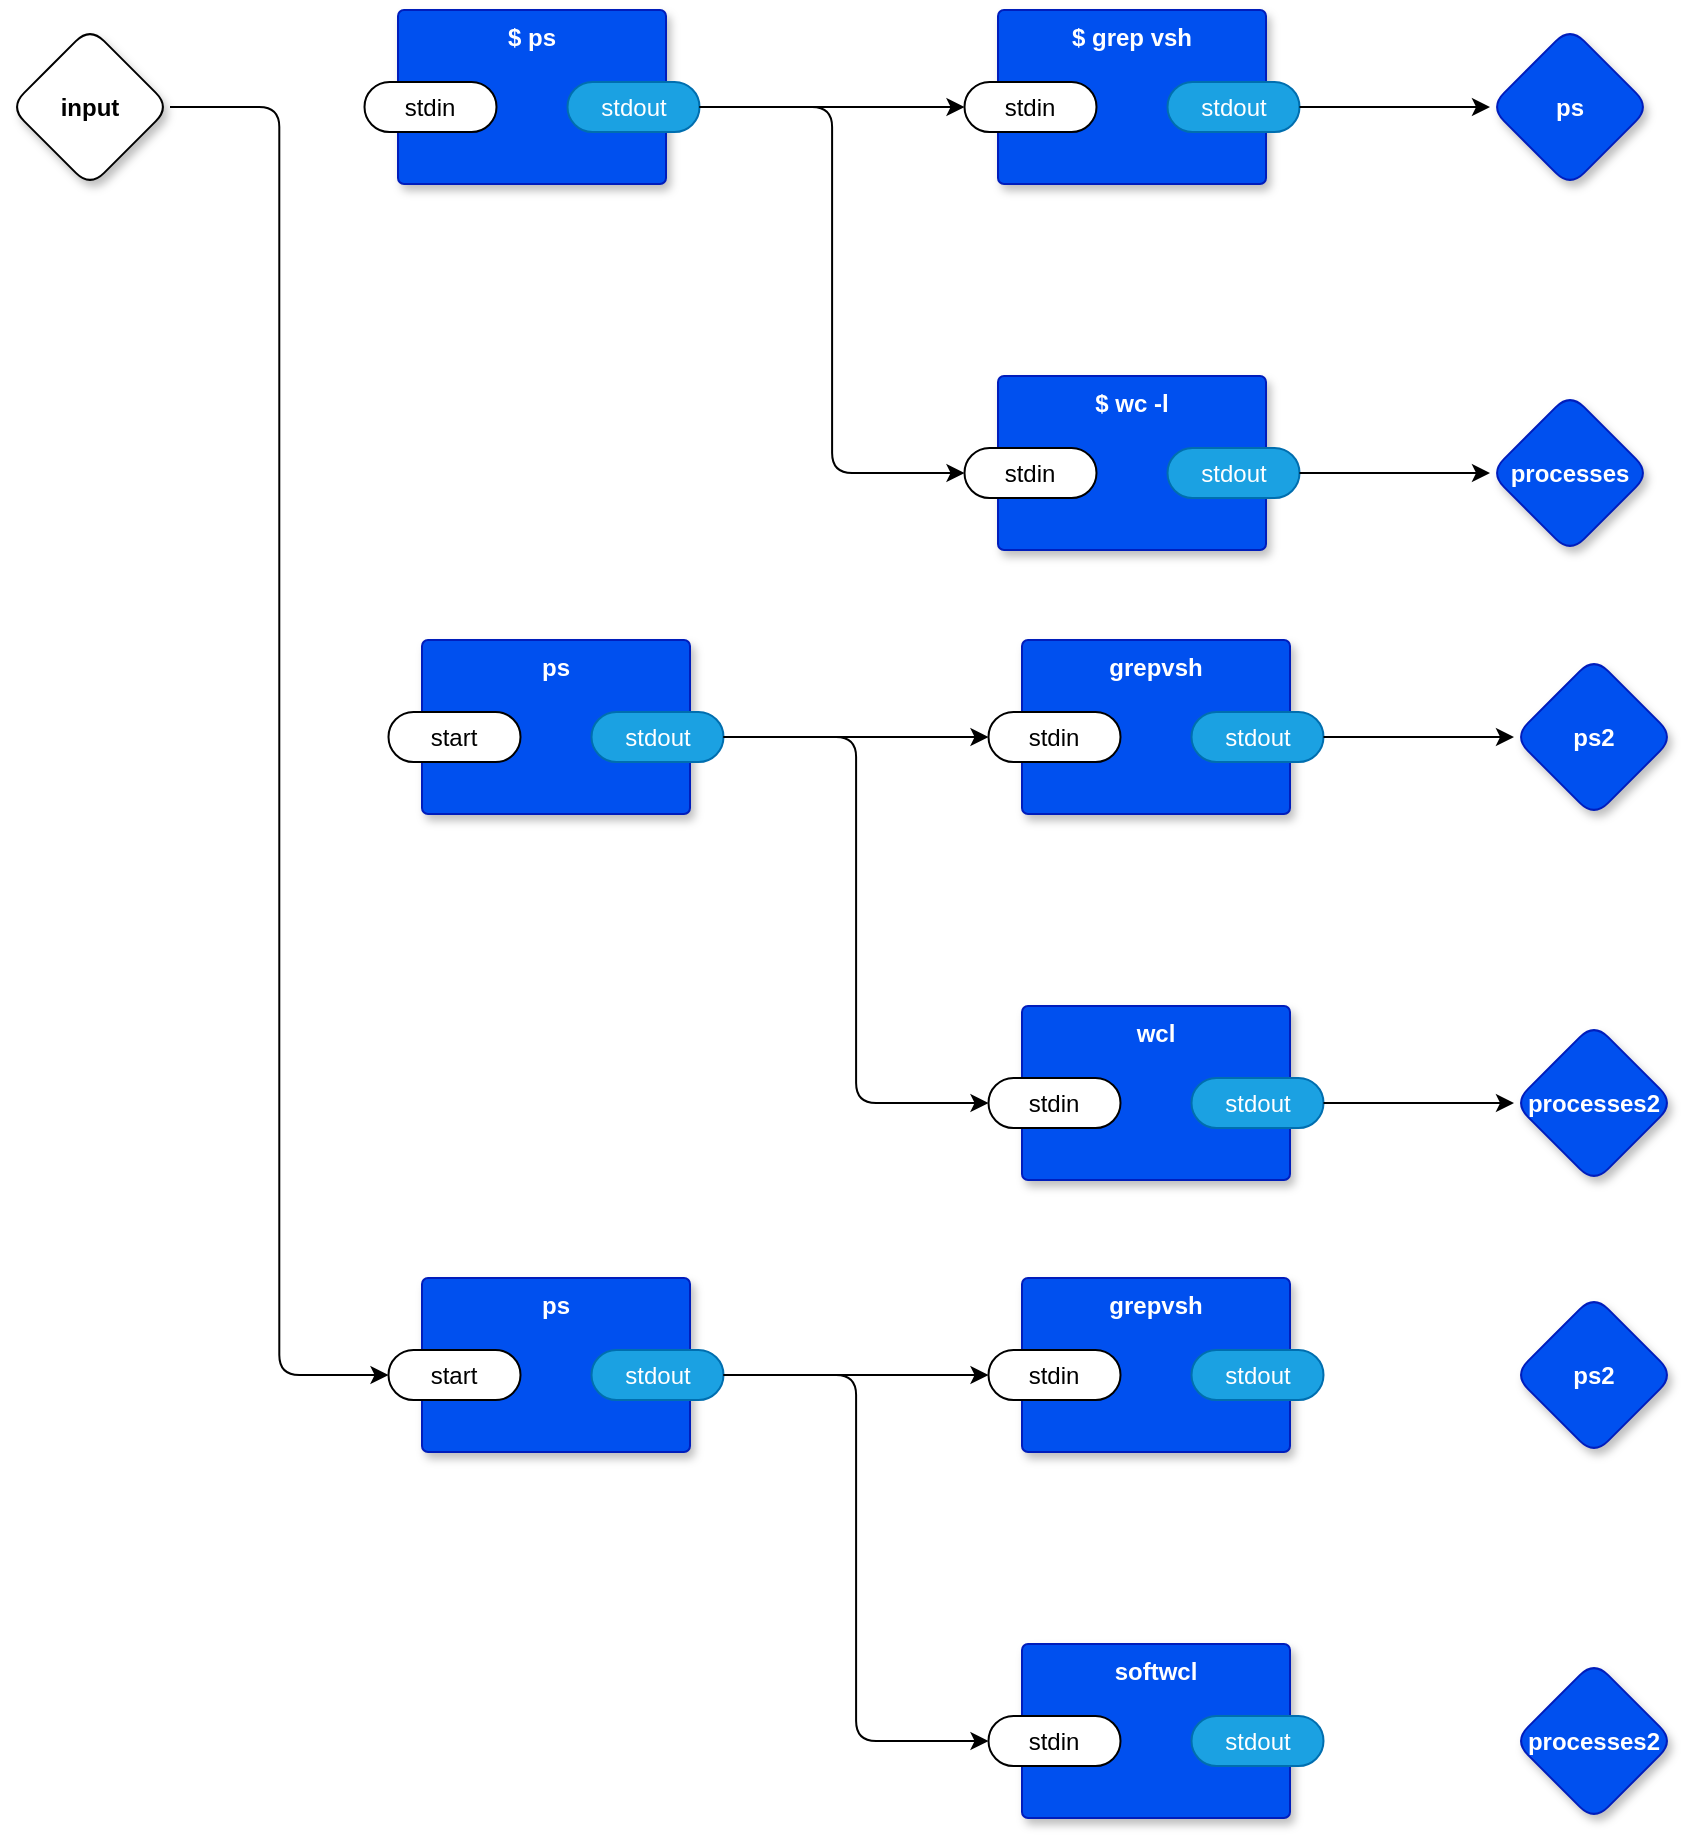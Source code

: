 <mxfile compressed="false" version="21.6.5" type="device" pages="5">
  <diagram name="main" id="rouPT9Cqq-OwMpKOoevE">
    <mxGraphModel dx="1023" dy="1012" grid="0" gridSize="10" guides="1" tooltips="1" connect="1" arrows="1" fold="1" page="0" pageScale="1" pageWidth="1100" pageHeight="850" math="0" shadow="0">
      <root>
        <mxCell id="0" />
        <mxCell id="1" parent="0" />
        <mxCell id="IZ-H49P0cHlqEhYKXDPi-16" style="edgeStyle=orthogonalEdgeStyle;rounded=1;orthogonalLoop=1;jettySize=auto;html=1;entryX=0;entryY=0.5;entryDx=0;entryDy=0;entryPerimeter=0;" parent="1" source="ztLQy-kmBZNhy9KoKJPl-1" target="IZ-H49P0cHlqEhYKXDPi-3" edge="1">
          <mxGeometry relative="1" as="geometry" />
        </mxCell>
        <mxCell id="ztLQy-kmBZNhy9KoKJPl-1" value="input" style="rhombus;whiteSpace=wrap;html=1;rounded=1;fontStyle=1;glass=0;sketch=0;fontSize=12;points=[[0,0.5,0,0,0],[0.5,0,0,0,0],[0.5,1,0,0,0],[1,0.5,0,0,0]];shadow=1;" parent="1" vertex="1">
          <mxGeometry x="9" y="-32.5" width="80" height="80" as="geometry" />
        </mxCell>
        <mxCell id="ztLQy-kmBZNhy9KoKJPl-2" value="ps" style="rhombus;whiteSpace=wrap;html=1;rounded=1;fillColor=#0050ef;fontColor=#ffffff;strokeColor=#001DBC;fontStyle=1;glass=0;sketch=0;fontSize=12;points=[[0,0.5,0,0,0],[0.5,0,0,0,0],[0.5,1,0,0,0],[1,0.5,0,0,0]];shadow=1;" parent="1" vertex="1">
          <mxGeometry x="749" y="-32.5" width="80" height="80" as="geometry" />
        </mxCell>
        <mxCell id="ztLQy-kmBZNhy9KoKJPl-20" value="$ ps" style="rounded=1;whiteSpace=wrap;html=1;sketch=0;container=1;recursiveResize=0;verticalAlign=top;arcSize=6;fontStyle=1;autosize=0;points=[];absoluteArcSize=1;shadow=1;strokeColor=#001DBC;fillColor=#0050ef;fontColor=#ffffff;connectable=0;" parent="1" vertex="1">
          <mxGeometry x="203" y="-41" width="134" height="87" as="geometry">
            <mxRectangle x="-98" y="-1230" width="99" height="26" as="alternateBounds" />
          </mxGeometry>
        </mxCell>
        <mxCell id="ztLQy-kmBZNhy9KoKJPl-21" value="stdin" style="rounded=1;whiteSpace=wrap;html=1;sketch=0;points=[[0,0.5,0,0,0],[1,0.5,0,0,0]];arcSize=50;" parent="ztLQy-kmBZNhy9KoKJPl-20" vertex="1">
          <mxGeometry x="-16.75" y="36" width="66" height="25" as="geometry" />
        </mxCell>
        <mxCell id="ztLQy-kmBZNhy9KoKJPl-22" value="stdout" style="rounded=1;whiteSpace=wrap;html=1;sketch=0;points=[[0,0.5,0,0,0],[1,0.5,0,0,0]];fillColor=#1ba1e2;fontColor=#ffffff;strokeColor=#006EAF;arcSize=50;" parent="ztLQy-kmBZNhy9KoKJPl-20" vertex="1">
          <mxGeometry x="84.75" y="36" width="66" height="25" as="geometry" />
        </mxCell>
        <mxCell id="ztLQy-kmBZNhy9KoKJPl-34" value="$ grep vsh" style="rounded=1;whiteSpace=wrap;html=1;sketch=0;container=1;recursiveResize=0;verticalAlign=top;arcSize=6;fontStyle=1;autosize=0;points=[];absoluteArcSize=1;shadow=1;strokeColor=#001DBC;fillColor=#0050ef;fontColor=#ffffff;connectable=0;" parent="1" vertex="1">
          <mxGeometry x="503" y="-41" width="134" height="87" as="geometry">
            <mxRectangle x="-98" y="-1230" width="99" height="26" as="alternateBounds" />
          </mxGeometry>
        </mxCell>
        <mxCell id="ztLQy-kmBZNhy9KoKJPl-35" value="stdin" style="rounded=1;whiteSpace=wrap;html=1;sketch=0;points=[[0,0.5,0,0,0],[1,0.5,0,0,0]];arcSize=50;" parent="ztLQy-kmBZNhy9KoKJPl-34" vertex="1">
          <mxGeometry x="-16.75" y="36" width="66" height="25" as="geometry" />
        </mxCell>
        <mxCell id="ztLQy-kmBZNhy9KoKJPl-36" value="stdout" style="rounded=1;whiteSpace=wrap;html=1;sketch=0;points=[[0,0.5,0,0,0],[1,0.5,0,0,0]];fillColor=#1ba1e2;fontColor=#ffffff;strokeColor=#006EAF;arcSize=50;" parent="ztLQy-kmBZNhy9KoKJPl-34" vertex="1">
          <mxGeometry x="84.75" y="36" width="66" height="25" as="geometry" />
        </mxCell>
        <mxCell id="ztLQy-kmBZNhy9KoKJPl-37" style="edgeStyle=orthogonalEdgeStyle;rounded=1;orthogonalLoop=1;jettySize=auto;html=1;exitX=1;exitY=0.5;exitDx=0;exitDy=0;exitPerimeter=0;entryX=0;entryY=0.5;entryDx=0;entryDy=0;entryPerimeter=0;" parent="1" source="ztLQy-kmBZNhy9KoKJPl-22" target="ztLQy-kmBZNhy9KoKJPl-35" edge="1">
          <mxGeometry relative="1" as="geometry" />
        </mxCell>
        <mxCell id="ztLQy-kmBZNhy9KoKJPl-38" style="edgeStyle=orthogonalEdgeStyle;rounded=1;orthogonalLoop=1;jettySize=auto;html=1;exitX=1;exitY=0.5;exitDx=0;exitDy=0;exitPerimeter=0;entryX=0;entryY=0.5;entryDx=0;entryDy=0;entryPerimeter=0;" parent="1" source="ztLQy-kmBZNhy9KoKJPl-36" target="ztLQy-kmBZNhy9KoKJPl-2" edge="1">
          <mxGeometry relative="1" as="geometry" />
        </mxCell>
        <mxCell id="ztLQy-kmBZNhy9KoKJPl-39" value="$ wc -l" style="rounded=1;whiteSpace=wrap;html=1;sketch=0;container=1;recursiveResize=0;verticalAlign=top;arcSize=6;fontStyle=1;autosize=0;points=[];absoluteArcSize=1;shadow=1;strokeColor=#001DBC;fillColor=#0050ef;fontColor=#ffffff;connectable=0;" parent="1" vertex="1">
          <mxGeometry x="503" y="142" width="134" height="87" as="geometry">
            <mxRectangle x="-98" y="-1230" width="99" height="26" as="alternateBounds" />
          </mxGeometry>
        </mxCell>
        <mxCell id="ztLQy-kmBZNhy9KoKJPl-40" value="stdin" style="rounded=1;whiteSpace=wrap;html=1;sketch=0;points=[[0,0.5,0,0,0],[1,0.5,0,0,0]];arcSize=50;" parent="ztLQy-kmBZNhy9KoKJPl-39" vertex="1">
          <mxGeometry x="-16.75" y="36" width="66" height="25" as="geometry" />
        </mxCell>
        <mxCell id="ztLQy-kmBZNhy9KoKJPl-41" value="stdout" style="rounded=1;whiteSpace=wrap;html=1;sketch=0;points=[[0,0.5,0,0,0],[1,0.5,0,0,0]];fillColor=#1ba1e2;fontColor=#ffffff;strokeColor=#006EAF;arcSize=50;" parent="ztLQy-kmBZNhy9KoKJPl-39" vertex="1">
          <mxGeometry x="84.75" y="36" width="66" height="25" as="geometry" />
        </mxCell>
        <mxCell id="ztLQy-kmBZNhy9KoKJPl-42" style="edgeStyle=orthogonalEdgeStyle;rounded=1;orthogonalLoop=1;jettySize=auto;html=1;exitX=1;exitY=0.5;exitDx=0;exitDy=0;exitPerimeter=0;entryX=0;entryY=0.5;entryDx=0;entryDy=0;entryPerimeter=0;" parent="1" source="ztLQy-kmBZNhy9KoKJPl-22" target="ztLQy-kmBZNhy9KoKJPl-40" edge="1">
          <mxGeometry relative="1" as="geometry" />
        </mxCell>
        <mxCell id="ztLQy-kmBZNhy9KoKJPl-44" value="processes" style="rhombus;whiteSpace=wrap;html=1;rounded=1;fillColor=#0050ef;fontColor=#ffffff;strokeColor=#001DBC;fontStyle=1;glass=0;sketch=0;fontSize=12;points=[[0,0.5,0,0,0],[0.5,0,0,0,0],[0.5,1,0,0,0],[1,0.5,0,0,0]];shadow=1;" parent="1" vertex="1">
          <mxGeometry x="749" y="150.5" width="80" height="80" as="geometry" />
        </mxCell>
        <mxCell id="ztLQy-kmBZNhy9KoKJPl-46" style="edgeStyle=orthogonalEdgeStyle;rounded=1;orthogonalLoop=1;jettySize=auto;html=1;exitX=1;exitY=0.5;exitDx=0;exitDy=0;exitPerimeter=0;entryX=0;entryY=0.5;entryDx=0;entryDy=0;entryPerimeter=0;" parent="1" source="ztLQy-kmBZNhy9KoKJPl-41" target="ztLQy-kmBZNhy9KoKJPl-44" edge="1">
          <mxGeometry relative="1" as="geometry" />
        </mxCell>
        <mxCell id="-SyjjgwoMl3DhduOLxUb-3" value="ps2" style="rhombus;whiteSpace=wrap;html=1;rounded=1;fillColor=#0050ef;fontColor=#ffffff;strokeColor=#001DBC;fontStyle=1;glass=0;sketch=0;fontSize=12;points=[[0,0.5,0,0,0],[0.5,0,0,0,0],[0.5,1,0,0,0],[1,0.5,0,0,0]];shadow=1;" parent="1" vertex="1">
          <mxGeometry x="761" y="282.5" width="80" height="80" as="geometry" />
        </mxCell>
        <mxCell id="-SyjjgwoMl3DhduOLxUb-4" value="ps" style="rounded=1;whiteSpace=wrap;html=1;sketch=0;container=1;recursiveResize=0;verticalAlign=top;arcSize=6;fontStyle=1;autosize=0;points=[];absoluteArcSize=1;shadow=1;strokeColor=#001DBC;fillColor=#0050ef;fontColor=#ffffff;connectable=0;" parent="1" vertex="1">
          <mxGeometry x="215" y="274" width="134" height="87" as="geometry">
            <mxRectangle x="-98" y="-1230" width="99" height="26" as="alternateBounds" />
          </mxGeometry>
        </mxCell>
        <mxCell id="-SyjjgwoMl3DhduOLxUb-5" value="start" style="rounded=1;whiteSpace=wrap;html=1;sketch=0;points=[[0,0.5,0,0,0],[1,0.5,0,0,0]];arcSize=50;" parent="-SyjjgwoMl3DhduOLxUb-4" vertex="1">
          <mxGeometry x="-16.75" y="36" width="66" height="25" as="geometry" />
        </mxCell>
        <mxCell id="-SyjjgwoMl3DhduOLxUb-6" value="stdout" style="rounded=1;whiteSpace=wrap;html=1;sketch=0;points=[[0,0.5,0,0,0],[1,0.5,0,0,0]];fillColor=#1ba1e2;fontColor=#ffffff;strokeColor=#006EAF;arcSize=50;" parent="-SyjjgwoMl3DhduOLxUb-4" vertex="1">
          <mxGeometry x="84.75" y="36" width="66" height="25" as="geometry" />
        </mxCell>
        <mxCell id="-SyjjgwoMl3DhduOLxUb-7" value="grepvsh" style="rounded=1;whiteSpace=wrap;html=1;sketch=0;container=1;recursiveResize=0;verticalAlign=top;arcSize=6;fontStyle=1;autosize=0;points=[];absoluteArcSize=1;shadow=1;strokeColor=#001DBC;fillColor=#0050ef;fontColor=#ffffff;connectable=0;" parent="1" vertex="1">
          <mxGeometry x="515" y="274" width="134" height="87" as="geometry">
            <mxRectangle x="-98" y="-1230" width="99" height="26" as="alternateBounds" />
          </mxGeometry>
        </mxCell>
        <mxCell id="-SyjjgwoMl3DhduOLxUb-8" value="stdin" style="rounded=1;whiteSpace=wrap;html=1;sketch=0;points=[[0,0.5,0,0,0],[1,0.5,0,0,0]];arcSize=50;" parent="-SyjjgwoMl3DhduOLxUb-7" vertex="1">
          <mxGeometry x="-16.75" y="36" width="66" height="25" as="geometry" />
        </mxCell>
        <mxCell id="-SyjjgwoMl3DhduOLxUb-9" value="stdout" style="rounded=1;whiteSpace=wrap;html=1;sketch=0;points=[[0,0.5,0,0,0],[1,0.5,0,0,0]];fillColor=#1ba1e2;fontColor=#ffffff;strokeColor=#006EAF;arcSize=50;" parent="-SyjjgwoMl3DhduOLxUb-7" vertex="1">
          <mxGeometry x="84.75" y="36" width="66" height="25" as="geometry" />
        </mxCell>
        <mxCell id="-SyjjgwoMl3DhduOLxUb-10" style="edgeStyle=orthogonalEdgeStyle;rounded=1;orthogonalLoop=1;jettySize=auto;html=1;exitX=1;exitY=0.5;exitDx=0;exitDy=0;exitPerimeter=0;entryX=0;entryY=0.5;entryDx=0;entryDy=0;entryPerimeter=0;" parent="1" source="-SyjjgwoMl3DhduOLxUb-6" target="-SyjjgwoMl3DhduOLxUb-8" edge="1">
          <mxGeometry relative="1" as="geometry" />
        </mxCell>
        <mxCell id="-SyjjgwoMl3DhduOLxUb-11" style="edgeStyle=orthogonalEdgeStyle;rounded=1;orthogonalLoop=1;jettySize=auto;html=1;exitX=1;exitY=0.5;exitDx=0;exitDy=0;exitPerimeter=0;entryX=0;entryY=0.5;entryDx=0;entryDy=0;entryPerimeter=0;" parent="1" source="-SyjjgwoMl3DhduOLxUb-9" target="-SyjjgwoMl3DhduOLxUb-3" edge="1">
          <mxGeometry relative="1" as="geometry" />
        </mxCell>
        <mxCell id="-SyjjgwoMl3DhduOLxUb-12" value="wcl" style="rounded=1;whiteSpace=wrap;html=1;sketch=0;container=1;recursiveResize=0;verticalAlign=top;arcSize=6;fontStyle=1;autosize=0;points=[];absoluteArcSize=1;shadow=1;strokeColor=#001DBC;fillColor=#0050ef;fontColor=#ffffff;connectable=0;" parent="1" vertex="1">
          <mxGeometry x="515" y="457" width="134" height="87" as="geometry">
            <mxRectangle x="-98" y="-1230" width="99" height="26" as="alternateBounds" />
          </mxGeometry>
        </mxCell>
        <mxCell id="-SyjjgwoMl3DhduOLxUb-13" value="stdin" style="rounded=1;whiteSpace=wrap;html=1;sketch=0;points=[[0,0.5,0,0,0],[1,0.5,0,0,0]];arcSize=50;" parent="-SyjjgwoMl3DhduOLxUb-12" vertex="1">
          <mxGeometry x="-16.75" y="36" width="66" height="25" as="geometry" />
        </mxCell>
        <mxCell id="-SyjjgwoMl3DhduOLxUb-14" value="stdout" style="rounded=1;whiteSpace=wrap;html=1;sketch=0;points=[[0,0.5,0,0,0],[1,0.5,0,0,0]];fillColor=#1ba1e2;fontColor=#ffffff;strokeColor=#006EAF;arcSize=50;" parent="-SyjjgwoMl3DhduOLxUb-12" vertex="1">
          <mxGeometry x="84.75" y="36" width="66" height="25" as="geometry" />
        </mxCell>
        <mxCell id="-SyjjgwoMl3DhduOLxUb-15" style="edgeStyle=orthogonalEdgeStyle;rounded=1;orthogonalLoop=1;jettySize=auto;html=1;exitX=1;exitY=0.5;exitDx=0;exitDy=0;exitPerimeter=0;entryX=0;entryY=0.5;entryDx=0;entryDy=0;entryPerimeter=0;" parent="1" source="-SyjjgwoMl3DhduOLxUb-6" target="-SyjjgwoMl3DhduOLxUb-13" edge="1">
          <mxGeometry relative="1" as="geometry" />
        </mxCell>
        <mxCell id="-SyjjgwoMl3DhduOLxUb-16" value="processes2" style="rhombus;whiteSpace=wrap;html=1;rounded=1;fillColor=#0050ef;fontColor=#ffffff;strokeColor=#001DBC;fontStyle=1;glass=0;sketch=0;fontSize=12;points=[[0,0.5,0,0,0],[0.5,0,0,0,0],[0.5,1,0,0,0],[1,0.5,0,0,0]];shadow=1;" parent="1" vertex="1">
          <mxGeometry x="761" y="465.5" width="80" height="80" as="geometry" />
        </mxCell>
        <mxCell id="-SyjjgwoMl3DhduOLxUb-17" style="edgeStyle=orthogonalEdgeStyle;rounded=1;orthogonalLoop=1;jettySize=auto;html=1;exitX=1;exitY=0.5;exitDx=0;exitDy=0;exitPerimeter=0;entryX=0;entryY=0.5;entryDx=0;entryDy=0;entryPerimeter=0;" parent="1" source="-SyjjgwoMl3DhduOLxUb-14" target="-SyjjgwoMl3DhduOLxUb-16" edge="1">
          <mxGeometry relative="1" as="geometry" />
        </mxCell>
        <mxCell id="IZ-H49P0cHlqEhYKXDPi-1" value="ps2" style="rhombus;whiteSpace=wrap;html=1;rounded=1;fillColor=#0050ef;fontColor=#ffffff;strokeColor=#001DBC;fontStyle=1;glass=0;sketch=0;fontSize=12;points=[[0,0.5,0,0,0],[0.5,0,0,0,0],[0.5,1,0,0,0],[1,0.5,0,0,0]];shadow=1;" parent="1" vertex="1">
          <mxGeometry x="761" y="601.5" width="80" height="80" as="geometry" />
        </mxCell>
        <mxCell id="IZ-H49P0cHlqEhYKXDPi-2" value="ps" style="rounded=1;whiteSpace=wrap;html=1;sketch=0;container=1;recursiveResize=0;verticalAlign=top;arcSize=6;fontStyle=1;autosize=0;points=[];absoluteArcSize=1;shadow=1;strokeColor=#001DBC;fillColor=#0050ef;fontColor=#ffffff;connectable=0;" parent="1" vertex="1">
          <mxGeometry x="215" y="593" width="134" height="87" as="geometry">
            <mxRectangle x="-98" y="-1230" width="99" height="26" as="alternateBounds" />
          </mxGeometry>
        </mxCell>
        <mxCell id="IZ-H49P0cHlqEhYKXDPi-3" value="start" style="rounded=1;whiteSpace=wrap;html=1;sketch=0;points=[[0,0.5,0,0,0],[1,0.5,0,0,0]];arcSize=50;" parent="IZ-H49P0cHlqEhYKXDPi-2" vertex="1">
          <mxGeometry x="-16.75" y="36" width="66" height="25" as="geometry" />
        </mxCell>
        <mxCell id="IZ-H49P0cHlqEhYKXDPi-4" value="stdout" style="rounded=1;whiteSpace=wrap;html=1;sketch=0;points=[[0,0.5,0,0,0],[1,0.5,0,0,0]];fillColor=#1ba1e2;fontColor=#ffffff;strokeColor=#006EAF;arcSize=50;" parent="IZ-H49P0cHlqEhYKXDPi-2" vertex="1">
          <mxGeometry x="84.75" y="36" width="66" height="25" as="geometry" />
        </mxCell>
        <mxCell id="IZ-H49P0cHlqEhYKXDPi-5" value="grepvsh" style="rounded=1;whiteSpace=wrap;html=1;sketch=0;container=1;recursiveResize=0;verticalAlign=top;arcSize=6;fontStyle=1;autosize=0;points=[];absoluteArcSize=1;shadow=1;strokeColor=#001DBC;fillColor=#0050ef;fontColor=#ffffff;connectable=0;" parent="1" vertex="1">
          <mxGeometry x="515" y="593" width="134" height="87" as="geometry">
            <mxRectangle x="-98" y="-1230" width="99" height="26" as="alternateBounds" />
          </mxGeometry>
        </mxCell>
        <mxCell id="IZ-H49P0cHlqEhYKXDPi-6" value="stdin" style="rounded=1;whiteSpace=wrap;html=1;sketch=0;points=[[0,0.5,0,0,0],[1,0.5,0,0,0]];arcSize=50;" parent="IZ-H49P0cHlqEhYKXDPi-5" vertex="1">
          <mxGeometry x="-16.75" y="36" width="66" height="25" as="geometry" />
        </mxCell>
        <mxCell id="IZ-H49P0cHlqEhYKXDPi-7" value="stdout" style="rounded=1;whiteSpace=wrap;html=1;sketch=0;points=[[0,0.5,0,0,0],[1,0.5,0,0,0]];fillColor=#1ba1e2;fontColor=#ffffff;strokeColor=#006EAF;arcSize=50;" parent="IZ-H49P0cHlqEhYKXDPi-5" vertex="1">
          <mxGeometry x="84.75" y="36" width="66" height="25" as="geometry" />
        </mxCell>
        <mxCell id="IZ-H49P0cHlqEhYKXDPi-8" style="edgeStyle=orthogonalEdgeStyle;rounded=1;orthogonalLoop=1;jettySize=auto;html=1;exitX=1;exitY=0.5;exitDx=0;exitDy=0;exitPerimeter=0;entryX=0;entryY=0.5;entryDx=0;entryDy=0;entryPerimeter=0;" parent="1" source="IZ-H49P0cHlqEhYKXDPi-4" target="IZ-H49P0cHlqEhYKXDPi-6" edge="1">
          <mxGeometry relative="1" as="geometry" />
        </mxCell>
        <mxCell id="IZ-H49P0cHlqEhYKXDPi-10" value="softwcl" style="rounded=1;whiteSpace=wrap;html=1;sketch=0;container=1;recursiveResize=0;verticalAlign=top;arcSize=6;fontStyle=1;autosize=0;points=[];absoluteArcSize=1;shadow=1;strokeColor=#001DBC;fillColor=#0050ef;fontColor=#ffffff;connectable=0;" parent="1" vertex="1">
          <mxGeometry x="515" y="776" width="134" height="87" as="geometry">
            <mxRectangle x="-98" y="-1230" width="99" height="26" as="alternateBounds" />
          </mxGeometry>
        </mxCell>
        <mxCell id="IZ-H49P0cHlqEhYKXDPi-11" value="stdin" style="rounded=1;whiteSpace=wrap;html=1;sketch=0;points=[[0,0.5,0,0,0],[1,0.5,0,0,0]];arcSize=50;" parent="IZ-H49P0cHlqEhYKXDPi-10" vertex="1">
          <mxGeometry x="-16.75" y="36" width="66" height="25" as="geometry" />
        </mxCell>
        <mxCell id="IZ-H49P0cHlqEhYKXDPi-12" value="stdout" style="rounded=1;whiteSpace=wrap;html=1;sketch=0;points=[[0,0.5,0,0,0],[1,0.5,0,0,0]];fillColor=#1ba1e2;fontColor=#ffffff;strokeColor=#006EAF;arcSize=50;" parent="IZ-H49P0cHlqEhYKXDPi-10" vertex="1">
          <mxGeometry x="84.75" y="36" width="66" height="25" as="geometry" />
        </mxCell>
        <mxCell id="IZ-H49P0cHlqEhYKXDPi-13" style="edgeStyle=orthogonalEdgeStyle;rounded=1;orthogonalLoop=1;jettySize=auto;html=1;exitX=1;exitY=0.5;exitDx=0;exitDy=0;exitPerimeter=0;entryX=0;entryY=0.5;entryDx=0;entryDy=0;entryPerimeter=0;" parent="1" source="IZ-H49P0cHlqEhYKXDPi-4" target="IZ-H49P0cHlqEhYKXDPi-11" edge="1">
          <mxGeometry relative="1" as="geometry" />
        </mxCell>
        <mxCell id="IZ-H49P0cHlqEhYKXDPi-14" value="processes2" style="rhombus;whiteSpace=wrap;html=1;rounded=1;fillColor=#0050ef;fontColor=#ffffff;strokeColor=#001DBC;fontStyle=1;glass=0;sketch=0;fontSize=12;points=[[0,0.5,0,0,0],[0.5,0,0,0,0],[0.5,1,0,0,0],[1,0.5,0,0,0]];shadow=1;" parent="1" vertex="1">
          <mxGeometry x="761" y="784.5" width="80" height="80" as="geometry" />
        </mxCell>
      </root>
    </mxGraphModel>
  </diagram>
  <diagram id="sC7RfM1cm8X1_UxkalbL" name="ps">
    <mxGraphModel dx="1002" dy="739" grid="1" gridSize="10" guides="1" tooltips="1" connect="1" arrows="1" fold="1" page="1" pageScale="1" pageWidth="1100" pageHeight="850" math="0" shadow="0">
      <root>
        <mxCell id="0" />
        <mxCell id="1" parent="0" />
        <mxCell id="UKOTCmfH5IJRtP5pui3a-1" value="hard_coded_ps" style="rounded=1;whiteSpace=wrap;html=1;sketch=0;container=1;recursiveResize=0;verticalAlign=top;arcSize=6;fontStyle=1;autosize=0;points=[];absoluteArcSize=1;shadow=1;strokeColor=#001DBC;fillColor=#0050ef;fontColor=#ffffff;" vertex="1" parent="1">
          <mxGeometry x="356.75" y="200" width="134" height="87" as="geometry">
            <mxRectangle x="-98" y="-1230" width="99" height="26" as="alternateBounds" />
          </mxGeometry>
        </mxCell>
        <mxCell id="UKOTCmfH5IJRtP5pui3a-2" value="start" style="rounded=1;whiteSpace=wrap;html=1;sketch=0;points=[[0,0.5,0,0,0],[1,0.5,0,0,0]];arcSize=50;" vertex="1" parent="UKOTCmfH5IJRtP5pui3a-1">
          <mxGeometry x="-16.75" y="36" width="66" height="25" as="geometry" />
        </mxCell>
        <mxCell id="UKOTCmfH5IJRtP5pui3a-3" value="stdout" style="rounded=1;whiteSpace=wrap;html=1;sketch=0;points=[[0,0.5,0,0,0],[1,0.5,0,0,0]];fillColor=#1ba1e2;fontColor=#ffffff;strokeColor=#006EAF;arcSize=50;" vertex="1" parent="UKOTCmfH5IJRtP5pui3a-1">
          <mxGeometry x="84.75" y="36" width="66" height="25" as="geometry" />
        </mxCell>
        <mxCell id="YXbLc8j36yTUPJqXgsfx-2" style="edgeStyle=orthogonalEdgeStyle;rounded=0;orthogonalLoop=1;jettySize=auto;html=1;exitX=1;exitY=0.5;exitDx=0;exitDy=0;exitPerimeter=0;entryX=0;entryY=0.5;entryDx=0;entryDy=0;entryPerimeter=0;" edge="1" parent="1" source="UKOTCmfH5IJRtP5pui3a-4" target="UKOTCmfH5IJRtP5pui3a-2">
          <mxGeometry relative="1" as="geometry" />
        </mxCell>
        <mxCell id="UKOTCmfH5IJRtP5pui3a-4" value="start" style="rhombus;whiteSpace=wrap;html=1;rounded=1;fontStyle=1;glass=0;sketch=0;fontSize=12;points=[[0,0.5,0,0,0],[0.5,0,0,0,0],[0.5,1,0,0,0],[1,0.5,0,0,0]];shadow=1;" vertex="1" parent="1">
          <mxGeometry x="150" y="207" width="80" height="80" as="geometry" />
        </mxCell>
        <mxCell id="UKOTCmfH5IJRtP5pui3a-5" value="stdout" style="rhombus;whiteSpace=wrap;html=1;rounded=1;fillColor=#0050ef;fontColor=#ffffff;strokeColor=#001DBC;fontStyle=1;glass=0;sketch=0;fontSize=12;points=[[0,0.5,0,0,0],[0.5,0,0,0,0],[0.5,1,0,0,0],[1,0.5,0,0,0]];shadow=1;" vertex="1" parent="1">
          <mxGeometry x="600" y="210" width="80" height="80" as="geometry" />
        </mxCell>
        <mxCell id="YXbLc8j36yTUPJqXgsfx-1" style="edgeStyle=orthogonalEdgeStyle;rounded=0;orthogonalLoop=1;jettySize=auto;html=1;exitX=1;exitY=0.5;exitDx=0;exitDy=0;exitPerimeter=0;entryX=0;entryY=0.5;entryDx=0;entryDy=0;entryPerimeter=0;" edge="1" parent="1" source="UKOTCmfH5IJRtP5pui3a-3" target="UKOTCmfH5IJRtP5pui3a-5">
          <mxGeometry relative="1" as="geometry" />
        </mxCell>
      </root>
    </mxGraphModel>
  </diagram>
  <diagram id="c1XBwh8YbA2HxT59jhbI" name="grepvsh">
    <mxGraphModel dx="1002" dy="739" grid="1" gridSize="10" guides="1" tooltips="1" connect="1" arrows="1" fold="1" page="1" pageScale="1" pageWidth="1100" pageHeight="850" math="0" shadow="0">
      <root>
        <mxCell id="0" />
        <mxCell id="1" parent="0" />
        <mxCell id="DXl_aDx2FAHpLPsic3IW-1" value="hard_coded_grepvsh" style="rounded=1;whiteSpace=wrap;html=1;sketch=0;container=1;recursiveResize=0;verticalAlign=top;arcSize=6;fontStyle=1;autosize=0;points=[];absoluteArcSize=1;shadow=1;strokeColor=#001DBC;fillColor=#0050ef;fontColor=#ffffff;" vertex="1" parent="1">
          <mxGeometry x="356.75" y="200" width="134" height="87" as="geometry">
            <mxRectangle x="-98" y="-1230" width="99" height="26" as="alternateBounds" />
          </mxGeometry>
        </mxCell>
        <mxCell id="DXl_aDx2FAHpLPsic3IW-2" value="stdin" style="rounded=1;whiteSpace=wrap;html=1;sketch=0;points=[[0,0.5,0,0,0],[1,0.5,0,0,0]];arcSize=50;" vertex="1" parent="DXl_aDx2FAHpLPsic3IW-1">
          <mxGeometry x="-16.75" y="36" width="66" height="25" as="geometry" />
        </mxCell>
        <mxCell id="DXl_aDx2FAHpLPsic3IW-3" value="stdout" style="rounded=1;whiteSpace=wrap;html=1;sketch=0;points=[[0,0.5,0,0,0],[1,0.5,0,0,0]];fillColor=#1ba1e2;fontColor=#ffffff;strokeColor=#006EAF;arcSize=50;" vertex="1" parent="DXl_aDx2FAHpLPsic3IW-1">
          <mxGeometry x="84.75" y="36" width="66" height="25" as="geometry" />
        </mxCell>
        <mxCell id="DXl_aDx2FAHpLPsic3IW-4" style="edgeStyle=orthogonalEdgeStyle;rounded=0;orthogonalLoop=1;jettySize=auto;html=1;exitX=1;exitY=0.5;exitDx=0;exitDy=0;exitPerimeter=0;entryX=0;entryY=0.5;entryDx=0;entryDy=0;entryPerimeter=0;" edge="1" parent="1" source="DXl_aDx2FAHpLPsic3IW-5" target="DXl_aDx2FAHpLPsic3IW-2">
          <mxGeometry relative="1" as="geometry" />
        </mxCell>
        <mxCell id="DXl_aDx2FAHpLPsic3IW-5" value="stdin" style="rhombus;whiteSpace=wrap;html=1;rounded=1;fontStyle=1;glass=0;sketch=0;fontSize=12;points=[[0,0.5,0,0,0],[0.5,0,0,0,0],[0.5,1,0,0,0],[1,0.5,0,0,0]];shadow=1;" vertex="1" parent="1">
          <mxGeometry x="150" y="207" width="80" height="80" as="geometry" />
        </mxCell>
        <mxCell id="DXl_aDx2FAHpLPsic3IW-6" value="stdout" style="rhombus;whiteSpace=wrap;html=1;rounded=1;fillColor=#0050ef;fontColor=#ffffff;strokeColor=#001DBC;fontStyle=1;glass=0;sketch=0;fontSize=12;points=[[0,0.5,0,0,0],[0.5,0,0,0,0],[0.5,1,0,0,0],[1,0.5,0,0,0]];shadow=1;" vertex="1" parent="1">
          <mxGeometry x="600" y="210" width="80" height="80" as="geometry" />
        </mxCell>
        <mxCell id="DXl_aDx2FAHpLPsic3IW-7" style="edgeStyle=orthogonalEdgeStyle;rounded=0;orthogonalLoop=1;jettySize=auto;html=1;exitX=1;exitY=0.5;exitDx=0;exitDy=0;exitPerimeter=0;entryX=0;entryY=0.5;entryDx=0;entryDy=0;entryPerimeter=0;" edge="1" parent="1" source="DXl_aDx2FAHpLPsic3IW-3" target="DXl_aDx2FAHpLPsic3IW-6">
          <mxGeometry relative="1" as="geometry" />
        </mxCell>
      </root>
    </mxGraphModel>
  </diagram>
  <diagram name="wcl" id="qPsBxSx4d-MpXg0xOq38">
    <mxGraphModel dx="1002" dy="739" grid="1" gridSize="10" guides="1" tooltips="1" connect="1" arrows="1" fold="1" page="1" pageScale="1" pageWidth="1100" pageHeight="850" math="0" shadow="0">
      <root>
        <mxCell id="eM0GoF0P1T9M2jTQoGYz-0" />
        <mxCell id="eM0GoF0P1T9M2jTQoGYz-1" parent="eM0GoF0P1T9M2jTQoGYz-0" />
        <mxCell id="eM0GoF0P1T9M2jTQoGYz-2" value="hard_coded_wcl" style="rounded=1;whiteSpace=wrap;html=1;sketch=0;container=1;recursiveResize=0;verticalAlign=top;arcSize=6;fontStyle=1;autosize=0;points=[];absoluteArcSize=1;shadow=1;strokeColor=#001DBC;fillColor=#0050ef;fontColor=#ffffff;" vertex="1" parent="eM0GoF0P1T9M2jTQoGYz-1">
          <mxGeometry x="356.75" y="200" width="134" height="87" as="geometry">
            <mxRectangle x="-98" y="-1230" width="99" height="26" as="alternateBounds" />
          </mxGeometry>
        </mxCell>
        <mxCell id="eM0GoF0P1T9M2jTQoGYz-3" value="stdin" style="rounded=1;whiteSpace=wrap;html=1;sketch=0;points=[[0,0.5,0,0,0],[1,0.5,0,0,0]];arcSize=50;" vertex="1" parent="eM0GoF0P1T9M2jTQoGYz-2">
          <mxGeometry x="-16.75" y="36" width="66" height="25" as="geometry" />
        </mxCell>
        <mxCell id="eM0GoF0P1T9M2jTQoGYz-4" value="stdout" style="rounded=1;whiteSpace=wrap;html=1;sketch=0;points=[[0,0.5,0,0,0],[1,0.5,0,0,0]];fillColor=#1ba1e2;fontColor=#ffffff;strokeColor=#006EAF;arcSize=50;" vertex="1" parent="eM0GoF0P1T9M2jTQoGYz-2">
          <mxGeometry x="84.75" y="36" width="66" height="25" as="geometry" />
        </mxCell>
        <mxCell id="eM0GoF0P1T9M2jTQoGYz-5" style="edgeStyle=orthogonalEdgeStyle;rounded=0;orthogonalLoop=1;jettySize=auto;html=1;exitX=1;exitY=0.5;exitDx=0;exitDy=0;exitPerimeter=0;entryX=0;entryY=0.5;entryDx=0;entryDy=0;entryPerimeter=0;" edge="1" parent="eM0GoF0P1T9M2jTQoGYz-1" source="eM0GoF0P1T9M2jTQoGYz-6" target="eM0GoF0P1T9M2jTQoGYz-3">
          <mxGeometry relative="1" as="geometry" />
        </mxCell>
        <mxCell id="eM0GoF0P1T9M2jTQoGYz-6" value="stdin" style="rhombus;whiteSpace=wrap;html=1;rounded=1;fontStyle=1;glass=0;sketch=0;fontSize=12;points=[[0,0.5,0,0,0],[0.5,0,0,0,0],[0.5,1,0,0,0],[1,0.5,0,0,0]];shadow=1;" vertex="1" parent="eM0GoF0P1T9M2jTQoGYz-1">
          <mxGeometry x="150" y="207" width="80" height="80" as="geometry" />
        </mxCell>
        <mxCell id="eM0GoF0P1T9M2jTQoGYz-7" value="stdout" style="rhombus;whiteSpace=wrap;html=1;rounded=1;fillColor=#0050ef;fontColor=#ffffff;strokeColor=#001DBC;fontStyle=1;glass=0;sketch=0;fontSize=12;points=[[0,0.5,0,0,0],[0.5,0,0,0,0],[0.5,1,0,0,0],[1,0.5,0,0,0]];shadow=1;" vertex="1" parent="eM0GoF0P1T9M2jTQoGYz-1">
          <mxGeometry x="600" y="210" width="80" height="80" as="geometry" />
        </mxCell>
        <mxCell id="eM0GoF0P1T9M2jTQoGYz-8" style="edgeStyle=orthogonalEdgeStyle;rounded=0;orthogonalLoop=1;jettySize=auto;html=1;exitX=1;exitY=0.5;exitDx=0;exitDy=0;exitPerimeter=0;entryX=0;entryY=0.5;entryDx=0;entryDy=0;entryPerimeter=0;" edge="1" parent="eM0GoF0P1T9M2jTQoGYz-1" source="eM0GoF0P1T9M2jTQoGYz-4" target="eM0GoF0P1T9M2jTQoGYz-7">
          <mxGeometry relative="1" as="geometry" />
        </mxCell>
      </root>
    </mxGraphModel>
  </diagram>
  <diagram id="1x73iciElxEq2AS085zC" name="softwcl">
    <mxGraphModel dx="783" dy="612" grid="1" gridSize="10" guides="1" tooltips="1" connect="1" arrows="1" fold="1" page="1" pageScale="1" pageWidth="1100" pageHeight="850" math="0" shadow="0">
      <root>
        <mxCell id="0" />
        <mxCell id="1" parent="0" />
        <mxCell id="Q5Bzf1oZSJ06jyliXgDU-1" value="command" style="rounded=1;whiteSpace=wrap;html=1;sketch=0;container=1;recursiveResize=0;verticalAlign=top;arcSize=6;fontStyle=1;autosize=0;points=[];absoluteArcSize=1;shadow=1;strokeColor=#001DBC;fillColor=#0050ef;fontColor=#ffffff;connectable=0;" parent="1" vertex="1">
          <mxGeometry x="626.75" y="97.5" width="134" height="142.5" as="geometry">
            <mxRectangle x="-98" y="-1230" width="99" height="26" as="alternateBounds" />
          </mxGeometry>
        </mxCell>
        <mxCell id="Q5Bzf1oZSJ06jyliXgDU-2" value="." style="rounded=1;whiteSpace=wrap;html=1;sketch=0;points=[[0,0.5,0,0,0],[1,0.5,0,0,0]];arcSize=50;" parent="Q5Bzf1oZSJ06jyliXgDU-1" vertex="1">
          <mxGeometry x="-20" y="66" width="66" height="25" as="geometry" />
        </mxCell>
        <mxCell id="Q5Bzf1oZSJ06jyliXgDU-3" value="stdout" style="rounded=1;whiteSpace=wrap;html=1;sketch=0;points=[[0,0.5,0,0,0],[1,0.5,0,0,0]];fillColor=#1ba1e2;fontColor=#ffffff;strokeColor=#006EAF;arcSize=50;" parent="Q5Bzf1oZSJ06jyliXgDU-1" vertex="1">
          <mxGeometry x="84.75" y="70" width="66" height="25" as="geometry" />
        </mxCell>
        <mxCell id="Q5Bzf1oZSJ06jyliXgDU-8" value="command" style="rounded=1;whiteSpace=wrap;html=1;sketch=0;points=[[0,0.5,0,0,0],[1,0.5,0,0,0]];arcSize=50;" parent="Q5Bzf1oZSJ06jyliXgDU-1" vertex="1">
          <mxGeometry x="-20" y="30" width="66" height="25" as="geometry" />
        </mxCell>
        <mxCell id="GFQC9bbdIMuJgw_3cAMi-1" value="stdin" style="rounded=1;whiteSpace=wrap;html=1;sketch=0;points=[[0,0.5,0,0,0],[1,0.5,0,0,0]];arcSize=50;" parent="Q5Bzf1oZSJ06jyliXgDU-1" vertex="1">
          <mxGeometry x="-20" y="102.5" width="66" height="25" as="geometry" />
        </mxCell>
        <mxCell id="Q5Bzf1oZSJ06jyliXgDU-12" style="edgeStyle=orthogonalEdgeStyle;rounded=1;orthogonalLoop=1;jettySize=auto;html=1;exitX=1;exitY=0.5;exitDx=0;exitDy=0;exitPerimeter=0;entryX=0;entryY=0.5;entryDx=0;entryDy=0;entryPerimeter=0;" parent="1" source="Q5Bzf1oZSJ06jyliXgDU-4" target="Q5Bzf1oZSJ06jyliXgDU-10" edge="1">
          <mxGeometry relative="1" as="geometry" />
        </mxCell>
        <mxCell id="Q5Bzf1oZSJ06jyliXgDU-22" style="edgeStyle=orthogonalEdgeStyle;rounded=1;orthogonalLoop=1;jettySize=auto;html=1;exitX=1;exitY=0.5;exitDx=0;exitDy=0;exitPerimeter=0;entryX=0;entryY=0.5;entryDx=0;entryDy=0;entryPerimeter=0;" parent="1" source="Q5Bzf1oZSJ06jyliXgDU-4" target="Q5Bzf1oZSJ06jyliXgDU-17" edge="1">
          <mxGeometry relative="1" as="geometry" />
        </mxCell>
        <mxCell id="ZwwT_ESkNA-Cb_OPY8fY-5" style="edgeStyle=orthogonalEdgeStyle;rounded=1;orthogonalLoop=1;jettySize=auto;html=1;exitX=1;exitY=0.5;exitDx=0;exitDy=0;exitPerimeter=0;entryX=0;entryY=0.5;entryDx=0;entryDy=0;entryPerimeter=0;" edge="1" parent="1" source="Q5Bzf1oZSJ06jyliXgDU-11" target="ZwwT_ESkNA-Cb_OPY8fY-2">
          <mxGeometry relative="1" as="geometry" />
        </mxCell>
        <mxCell id="Q5Bzf1oZSJ06jyliXgDU-4" value="stdin" style="rhombus;whiteSpace=wrap;html=1;rounded=1;fontStyle=1;glass=0;sketch=0;fontSize=12;points=[[0,0.5,0,0,0],[0.5,0,0,0,0],[0.5,1,0,0,0],[1,0.5,0,0,0]];shadow=1;" parent="1" vertex="1">
          <mxGeometry x="10" y="140" width="80" height="80" as="geometry" />
        </mxCell>
        <mxCell id="Q5Bzf1oZSJ06jyliXgDU-5" value="stdout" style="rhombus;whiteSpace=wrap;html=1;rounded=1;fillColor=#0050ef;fontColor=#ffffff;strokeColor=#001DBC;fontStyle=1;glass=0;sketch=0;fontSize=12;points=[[0,0.5,0,0,0],[0.5,0,0,0,0],[0.5,1,0,0,0],[1,0.5,0,0,0]];shadow=1;" parent="1" vertex="1">
          <mxGeometry x="846.75" y="140" width="80" height="80" as="geometry" />
        </mxCell>
        <mxCell id="Q5Bzf1oZSJ06jyliXgDU-7" style="edgeStyle=orthogonalEdgeStyle;rounded=0;orthogonalLoop=1;jettySize=auto;html=1;entryX=0;entryY=0.5;entryDx=0;entryDy=0;entryPerimeter=0;" parent="1" source="Q5Bzf1oZSJ06jyliXgDU-3" target="Q5Bzf1oZSJ06jyliXgDU-5" edge="1">
          <mxGeometry relative="1" as="geometry" />
        </mxCell>
        <mxCell id="Q5Bzf1oZSJ06jyliXgDU-9" value="literalwcl" style="rounded=1;whiteSpace=wrap;html=1;sketch=0;container=1;recursiveResize=0;verticalAlign=top;arcSize=6;fontStyle=1;autosize=0;points=[];absoluteArcSize=1;shadow=1;strokeColor=#001DBC;fillColor=#0050ef;fontColor=#ffffff;" parent="1" vertex="1">
          <mxGeometry x="150" y="53" width="134" height="87" as="geometry">
            <mxRectangle x="-98" y="-1230" width="99" height="26" as="alternateBounds" />
          </mxGeometry>
        </mxCell>
        <mxCell id="Q5Bzf1oZSJ06jyliXgDU-10" value="start" style="rounded=1;whiteSpace=wrap;html=1;sketch=0;points=[[0,0.5,0,0,0],[1,0.5,0,0,0]];arcSize=50;" parent="Q5Bzf1oZSJ06jyliXgDU-9" vertex="1">
          <mxGeometry x="-16.75" y="36" width="66" height="25" as="geometry" />
        </mxCell>
        <mxCell id="Q5Bzf1oZSJ06jyliXgDU-11" value="literal" style="rounded=1;whiteSpace=wrap;html=1;sketch=0;points=[[0,0.5,0,0,0],[1,0.5,0,0,0]];fillColor=#1ba1e2;fontColor=#ffffff;strokeColor=#006EAF;arcSize=50;" parent="Q5Bzf1oZSJ06jyliXgDU-9" vertex="1">
          <mxGeometry x="84.75" y="36" width="66" height="25" as="geometry" />
        </mxCell>
        <mxCell id="Q5Bzf1oZSJ06jyliXgDU-14" value="deracer" style="rounded=1;whiteSpace=wrap;html=1;sketch=0;container=1;recursiveResize=0;verticalAlign=top;arcSize=6;fontStyle=1;autosize=0;points=[];absoluteArcSize=1;shadow=1;strokeColor=#001DBC;fillColor=#0050ef;fontColor=#ffffff;" parent="1" vertex="1">
          <mxGeometry x="406.75" y="86" width="134" height="125" as="geometry">
            <mxRectangle x="-98" y="-1230" width="99" height="26" as="alternateBounds" />
          </mxGeometry>
        </mxCell>
        <mxCell id="Q5Bzf1oZSJ06jyliXgDU-15" value="first" style="rounded=1;whiteSpace=wrap;html=1;sketch=0;points=[[0,0.5,0,0,0],[1,0.5,0,0,0]];arcSize=50;" parent="Q5Bzf1oZSJ06jyliXgDU-14" vertex="1">
          <mxGeometry x="-16.75" y="36" width="66" height="25" as="geometry" />
        </mxCell>
        <mxCell id="Q5Bzf1oZSJ06jyliXgDU-16" value="first" style="rounded=1;whiteSpace=wrap;html=1;sketch=0;points=[[0,0.5,0,0,0],[1,0.5,0,0,0]];fillColor=#1ba1e2;fontColor=#ffffff;strokeColor=#006EAF;arcSize=50;" parent="Q5Bzf1oZSJ06jyliXgDU-14" vertex="1">
          <mxGeometry x="84.75" y="36" width="66" height="25" as="geometry" />
        </mxCell>
        <mxCell id="Q5Bzf1oZSJ06jyliXgDU-17" value="second" style="rounded=1;whiteSpace=wrap;html=1;sketch=0;points=[[0,0.5,0,0,0],[1,0.5,0,0,0]];arcSize=50;" parent="Q5Bzf1oZSJ06jyliXgDU-14" vertex="1">
          <mxGeometry x="-16.75" y="82.5" width="66" height="25" as="geometry" />
        </mxCell>
        <mxCell id="Q5Bzf1oZSJ06jyliXgDU-18" value="second" style="rounded=1;whiteSpace=wrap;html=1;sketch=0;points=[[0,0.5,0,0,0],[1,0.5,0,0,0]];fillColor=#1ba1e2;fontColor=#ffffff;strokeColor=#006EAF;arcSize=50;" parent="Q5Bzf1oZSJ06jyliXgDU-14" vertex="1">
          <mxGeometry x="84.75" y="82.5" width="66" height="25" as="geometry" />
        </mxCell>
        <mxCell id="Q5Bzf1oZSJ06jyliXgDU-19" style="edgeStyle=orthogonalEdgeStyle;rounded=1;orthogonalLoop=1;jettySize=auto;html=1;exitX=1;exitY=0.5;exitDx=0;exitDy=0;exitPerimeter=0;entryX=0;entryY=0.5;entryDx=0;entryDy=0;entryPerimeter=0;" parent="1" source="Q5Bzf1oZSJ06jyliXgDU-16" target="Q5Bzf1oZSJ06jyliXgDU-8" edge="1">
          <mxGeometry relative="1" as="geometry">
            <Array as="points">
              <mxPoint x="576.75" y="135" />
              <mxPoint x="576.75" y="140" />
            </Array>
          </mxGeometry>
        </mxCell>
        <mxCell id="Q5Bzf1oZSJ06jyliXgDU-21" style="edgeStyle=orthogonalEdgeStyle;rounded=1;orthogonalLoop=1;jettySize=auto;html=1;exitX=1;exitY=0.5;exitDx=0;exitDy=0;exitPerimeter=0;entryX=0;entryY=0.5;entryDx=0;entryDy=0;entryPerimeter=0;" parent="1" source="Q5Bzf1oZSJ06jyliXgDU-11" target="Q5Bzf1oZSJ06jyliXgDU-15" edge="1">
          <mxGeometry relative="1" as="geometry" />
        </mxCell>
        <mxCell id="GFQC9bbdIMuJgw_3cAMi-2" style="edgeStyle=orthogonalEdgeStyle;rounded=1;orthogonalLoop=1;jettySize=auto;html=1;exitX=1;exitY=0.5;exitDx=0;exitDy=0;exitPerimeter=0;entryX=0;entryY=0.5;entryDx=0;entryDy=0;entryPerimeter=0;" parent="1" source="Q5Bzf1oZSJ06jyliXgDU-18" target="GFQC9bbdIMuJgw_3cAMi-1" edge="1">
          <mxGeometry relative="1" as="geometry" />
        </mxCell>
        <mxCell id="ZwwT_ESkNA-Cb_OPY8fY-1" value="?" style="rounded=1;whiteSpace=wrap;html=1;sketch=0;container=1;recursiveResize=0;verticalAlign=top;arcSize=6;fontStyle=1;autosize=0;points=[];absoluteArcSize=1;shadow=1;strokeColor=#9673a6;fillColor=#e1d5e7;" vertex="1" parent="1">
          <mxGeometry x="260" y="300" width="70" height="70" as="geometry">
            <mxRectangle x="-98" y="-1230" width="99" height="26" as="alternateBounds" />
          </mxGeometry>
        </mxCell>
        <mxCell id="ZwwT_ESkNA-Cb_OPY8fY-2" value="in" style="rounded=1;whiteSpace=wrap;html=1;sketch=0;points=[[0,0.5,0,0,0],[1,0.5,0,0,0]];arcSize=50;" vertex="1" parent="ZwwT_ESkNA-Cb_OPY8fY-1">
          <mxGeometry x="-19.25" y="30" width="66" height="25" as="geometry" />
        </mxCell>
      </root>
    </mxGraphModel>
  </diagram>
</mxfile>
